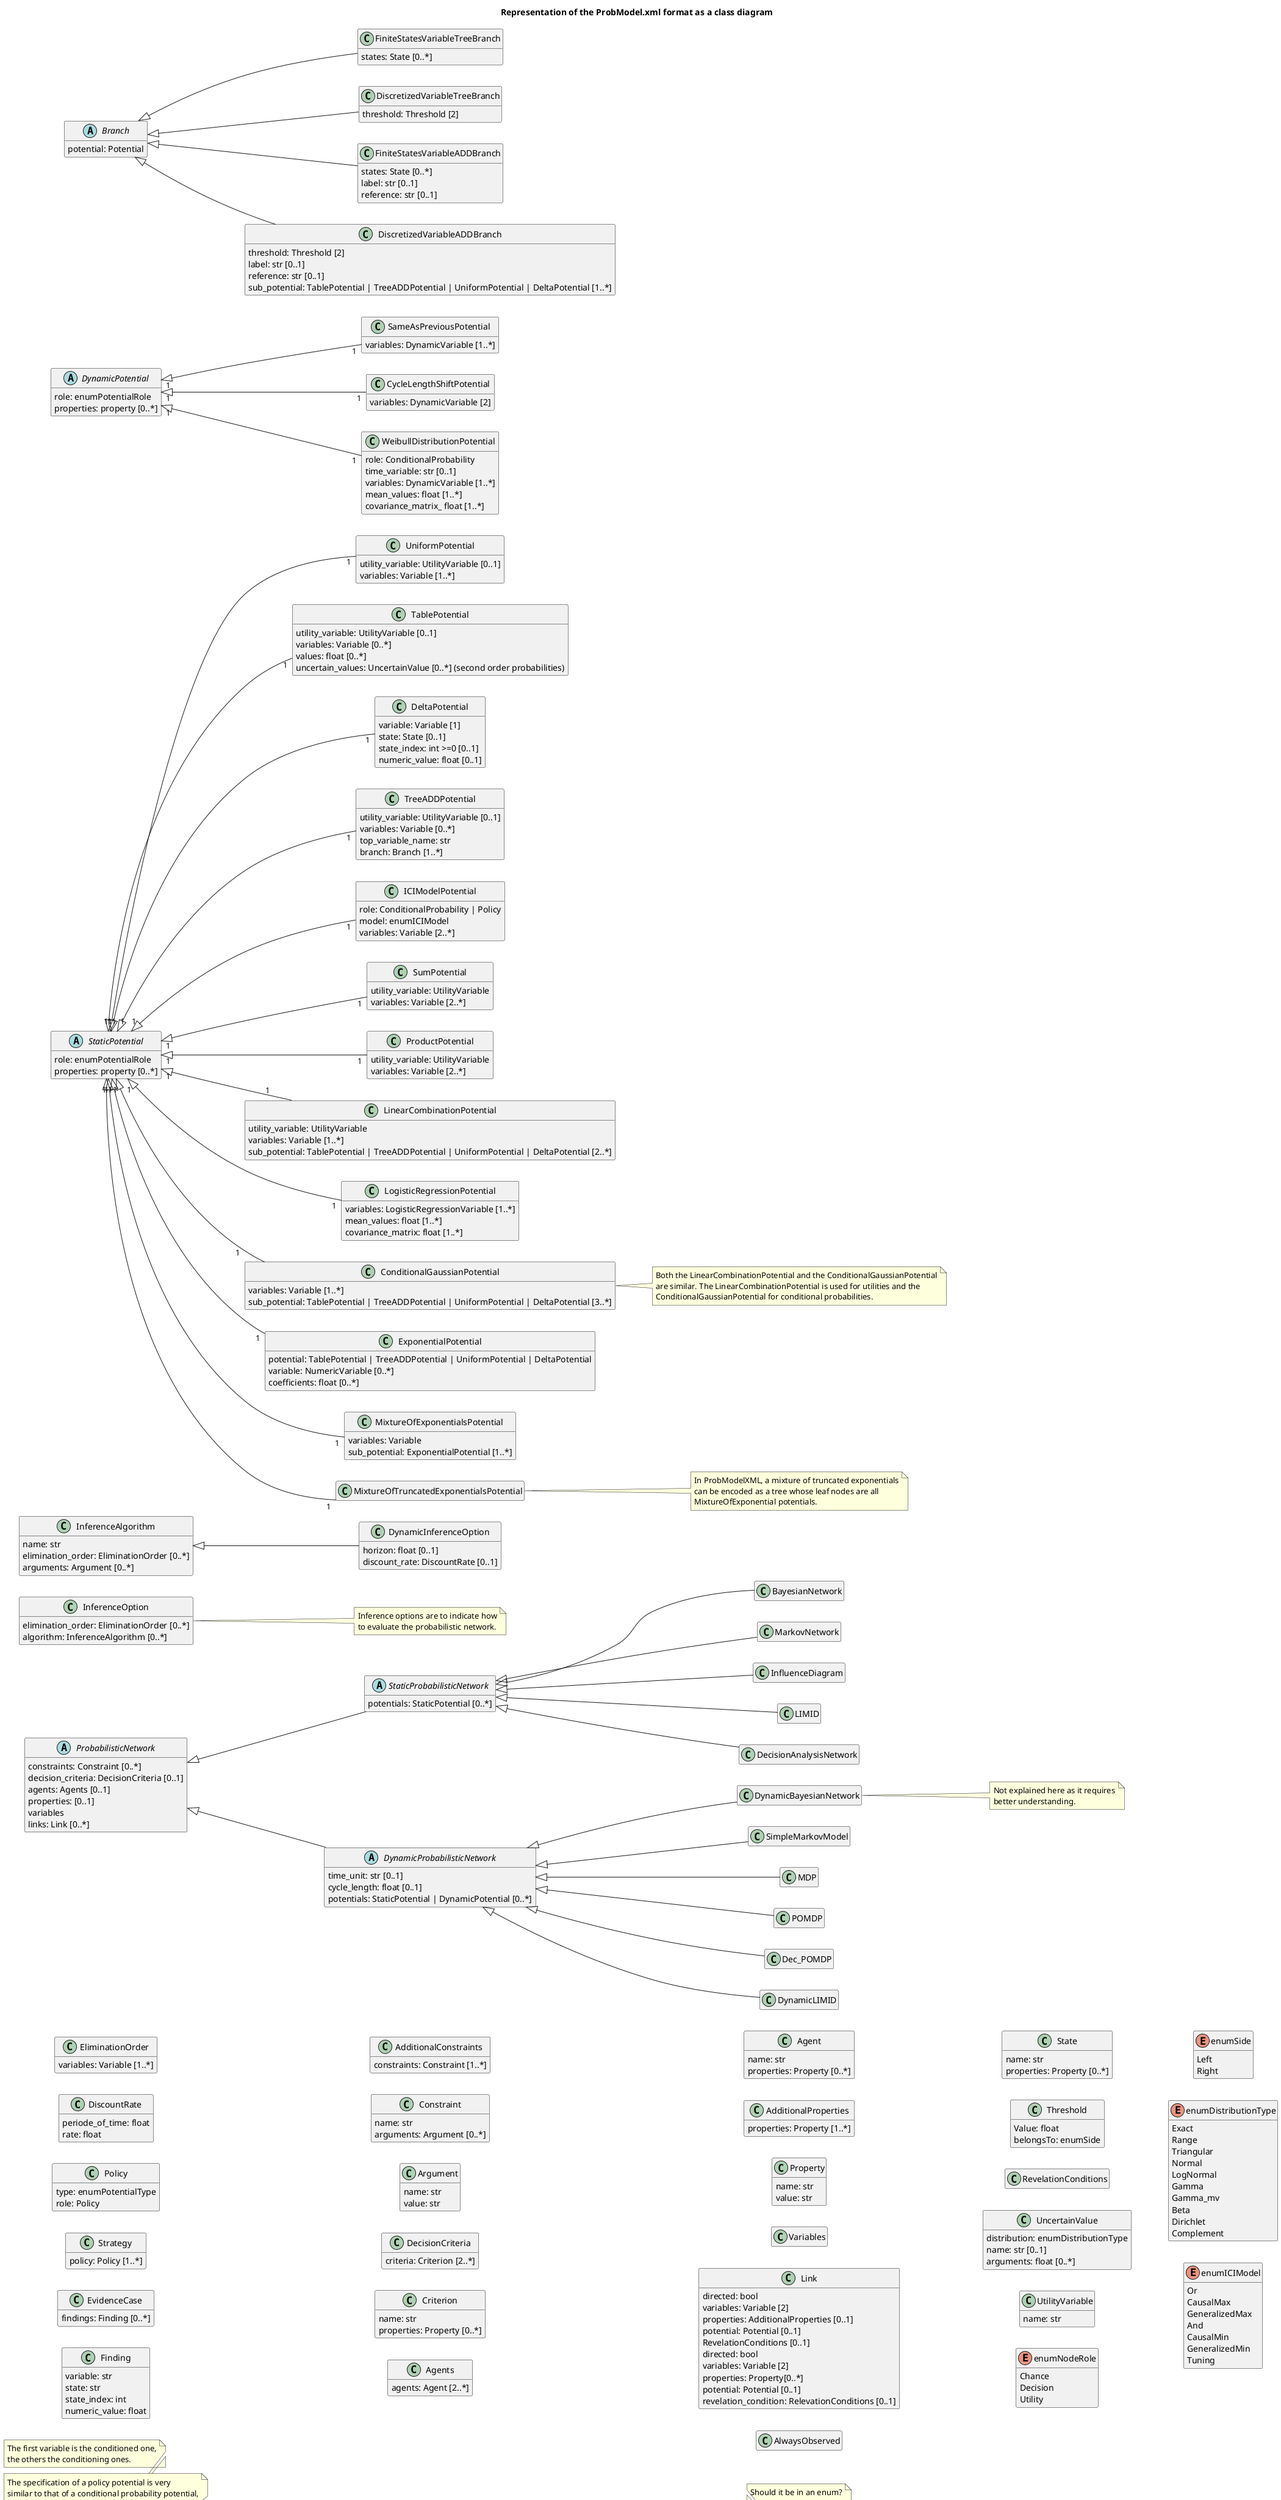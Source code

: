 @startuml Class Diagram: ProbModel.xml

hide empty members
left to right direction


title Representation of the ProbModel.xml format as a class diagram

footer
    Names used in the present diagram are similar and
    refer to the ones used in [[https://www.cisiad.uned.es/techreports/ProbModelXML.pdf ProbModelXML technical report]]
    but are not necessarily the same. Only parts of the
    format which seems to be of interest for DOT is kept.
end footer

class ProbabilisticModel {
    network: ProbabilisticNetwork [0..1]
    inference_options: InferenceOption [0..*]
    policies: Policy [0..*]
    evidences: EvidenceCase [0..*]
}
note right of ProbabilisticModel::policies
    Each policy is associated with a decision;
    it may be an optimal policy obtained by an
    algorithm or a sub-optimal policy imposed
    by the user.
end note

abstract class ProbabilisticNetwork {
    constraints: Constraint [0..*]
    decision_criteria: DecisionCriteria [0..1]
    agents: Agents [0..1]
    properties: [0..1]
    variables
    links: Link [0..*]
}

abstract class StaticProbabilisticNetwork {
    potentials: StaticPotential [0..*]
}
abstract class DynamicProbabilisticNetwork {
    time_unit: str [0..1]
    cycle_length: float [0..1]
    potentials: StaticPotential | DynamicPotential [0..*]
}


class BayesianNetwork
class MarkovNetwork
class InfluenceDiagram
class LIMID
class DecisionAnalysisNetwork
class DynamicBayesianNetwork
note right
    Not explained here as it requires
    better understanding.
end note
class SimpleMarkovModel
class MDP
class POMDP
class Dec_POMDP
class DynamicLIMID

class InferenceOption {
    elimination_order: EliminationOrder [0..*]
    algorithm: InferenceAlgorithm [0..*]
}
note right
    Inference options are to indicate how
    to evaluate the probabilistic network.
end note

class EliminationOrder {
    variables: Variable [1..*]
}

class InferenceAlgorithm {
    name: str
    elimination_order: EliminationOrder [0..*]
    arguments: Argument [0..*]
}

class DynamicInferenceOption {
    horizon: float [0..1]
    discount_rate: DiscountRate [0..1]
}

class DiscountRate {
    periode_of_time: float
    rate: float
}

class Policy {
    type: enumPotentialType
    role: Policy
}

class Strategy {
    policy: Policy [1..*]
}

class EvidenceCase {
    findings: Finding [0..*]
}

class Finding {
    variable: str
    state: str
    state_index: int
    numeric_value: float
}


class AdditionalConstraints {
    constraints: Constraint [1..*]
}

class Constraint {
    name: str
    arguments: Argument [0..*]
}

class Argument {
    name: str
    value: str
}

class DecisionCriteria {
    criteria: Criterion [2..*]
}

class Criterion {
    name: str
    properties: Property [0..*]
}

class Agents {
    agents: Agent [2..*]
}

class Agent {
    name: str
    properties: Property [0..*]
}

class AdditionalProperties {
    properties: Property [1..*]
}

class Property {
    name: str
    value: str
}

class Variables {
}


class Link {
    directed: bool
    variables: Variable [2]
    properties: AdditionalProperties [0..1]
    potential: Potential [0..1]
    RevelationConditions [0..1]
}


abstract class Variable {
    name: str
    role: enumNodeRole
    properties: Property [0..*]
    criterion: Criterion [0..1]
    agent: Agent [0..1]
    always_observed: AlwaysObserved [0..1]
}

abstract class DynamicVariable {
    time_slice: int >=0
}

class FiniteStatesVariable{
    states: State [2..*]
}

class NumericVariable {
    unit: str [0..1]
    precision: float
    thresholds: Threshold [2]
}
note right of NumericVariable::unit
    Should it be in an enum?
end note

class DiscretizedVariable {
    unit: str [0..1]
    precision: float
    thresholds: Threshold [3..*]
    states: State [2..*]
}
note right of DiscretizedVariable::unit
    Should it be in an enum?
end note

class AlwaysObserved {
}

class State {
    name: str
    properties: Property [0..*]
}

class Threshold {
    Value: float
    belongsTo: enumSide
}


class Link {
    directed: bool
    variables: Variable [2]
    properties: Property[0..*]
    potential: Potential [0..1]
    revelation_condition: RelevationConditions [0..1]
}

class RevelationConditions {
}


abstract class StaticPotential {
    role: enumPotentialRole
    properties: property [0..*]
}

abstract class DynamicPotential {
    role: enumPotentialRole
    properties: property [0..*]
}

class UncertainValue {
    distribution: enumDistributionType
    name: str [0..1]
    arguments: float [0..*]
}


class UniformPotential {
    utility_variable: UtilityVariable [0..1]
    variables: Variable [1..*]
}

class TablePotential {
    utility_variable: UtilityVariable [0..1]
    variables: Variable [0..*]
    values: float [0..*]
    {field} uncertain_values: UncertainValue [0..*] (second order probabilities)
}

class DeltaPotential {
    variable: Variable [1]
    state: State [0..1]
    state_index: int >=0 [0..1]
    numeric_value: float [0..1]
}

class TreeADDPotential {
    utility_variable: UtilityVariable [0..1]
    variables: Variable [0..*]
    top_variable_name: str
    branch: Branch [1..*]
}

abstract class Branch {
    potential: Potential
}

class FiniteStatesVariableTreeBranch {
    states: State [0..*]
}
class DiscretizedVariableTreeBranch {
    threshold: Threshold [2]
}

class FiniteStatesVariableADDBranch {
    states: State [0..*]
    label: str [0..1]
    reference: str [0..1]
}

class DiscretizedVariableADDBranch {
    threshold: Threshold [2]
    label: str [0..1]
    reference: str [0..1]
    sub_potential: TablePotential | TreeADDPotential | UniformPotential | DeltaPotential [1..*]
}

class ICIModelPotential {
    role: ConditionalProbability | Policy
    model: enumICIModel
    variables: Variable [2..*]
}

class SumPotential {
    utility_variable: UtilityVariable
    variables: Variable [2..*]
}

class ProductPotential {
    utility_variable: UtilityVariable
    variables: Variable [2..*]
}

class LinearCombinationPotential {
    utility_variable: UtilityVariable
    variables: Variable [1..*]
    sub_potential: TablePotential | TreeADDPotential | UniformPotential | DeltaPotential [2..*]
}

class LogisticRegressionPotential {
    variables: LogisticRegressionVariable [1..*]
    mean_values: float [1..*]
    covariance_matrix: float [1..*]
}


class ConditionalGaussianPotential {
    variables: Variable [1..*]
    sub_potential: TablePotential | TreeADDPotential | UniformPotential | DeltaPotential [3..*]
}
note right of ConditionalGaussianPotential
    Both the LinearCombinationPotential and the ConditionalGaussianPotential
    are similar. The LinearCombinationPotential is used for utilities and the
    ConditionalGaussianPotential for conditional probabilities.
end note

class ExponentialPotential {
    potential: TablePotential | TreeADDPotential | UniformPotential | DeltaPotential
    variable: NumericVariable [0..*]
    coefficients: float [0..*]
}

class MixtureOfExponentialsPotential {
    variables: Variable
    sub_potential: ExponentialPotential [1..*]
}

class MixtureOfTruncatedExponentialsPotential {
}
note right of MixtureOfTruncatedExponentialsPotential
    In ProbModelXML, a mixture of truncated exponentials
    can be encoded as a tree whose leaf nodes are all
    MixtureOfExponential potentials.
end note

class SameAsPreviousPotential {
    variables: DynamicVariable [1..*]
}

class CycleLengthShiftPotential {
    variables: DynamicVariable [2]
}

class WeibullDistributionPotential {
    role: ConditionalProbability
    time_variable: str [0..1]
    variables: DynamicVariable [1..*]
    mean_values: float [1..*]
    covariance_matrix_ float [1..*]
}


class UtilityVariable{
    name: str
}

class LogisticRegressionVariable {
    base: float
}

enum enumNodeRole {
    Chance
    Decision
    Utility
}

enum enumSide {
    Left
    Right
}

enum enumPotentialRole {
    JointProbability
    ConditionalProbability
    Utility
    Policy
    Restrictions
}
note right of enumPotentialRole::ConditionalProbability
    The first variable is the conditioned one,
    the others the conditioning ones.
end note
note right of enumPotentialRole::Policy
    The specification of a policy potential is very
    similar to that of a conditional probability potential,
    with the decision D playing the role of the
    conditioned variable.
end note

enum enumDistributionType {
    Exact
    Range
    Triangular
    Normal
    LogNormal
    Gamma
    Gamma_mv
    Beta
    Dirichlet
    Complement
}

enum enumICIModel {
    Or
    CausalMax
    GeneralizedMax
    And
    CausalMin
    GeneralizedMin
    Tuning
}


together {
    enum enumNodeRole
    enum enumSide
    enum enumPotentialRole
    enum enumDistributionType
    enum enumICIModel
}

ProbabilisticNetwork <|-- StaticProbabilisticNetwork
ProbabilisticNetwork <|-- DynamicProbabilisticNetwork

StaticProbabilisticNetwork <|-- BayesianNetwork
StaticProbabilisticNetwork <|-- MarkovNetwork
StaticProbabilisticNetwork <|-- InfluenceDiagram
StaticProbabilisticNetwork <|-- LIMID
StaticProbabilisticNetwork <|-- DecisionAnalysisNetwork

DynamicProbabilisticNetwork <|-- DynamicBayesianNetwork
DynamicProbabilisticNetwork <|-- SimpleMarkovModel
DynamicProbabilisticNetwork <|-- MDP
DynamicProbabilisticNetwork <|-- POMDP
DynamicProbabilisticNetwork <|-- Dec_POMDP
DynamicProbabilisticNetwork <|-- DynamicLIMID

InferenceAlgorithm <|-- DynamicInferenceOption


Variable <|-- DynamicVariable

Variable <|-- FiniteStatesVariable
Variable <|-- NumericVariable
Variable <|-- DiscretizedVariable

DynamicVariable <|-- FiniteStatesVariable
DynamicVariable <|-- NumericVariable
DynamicVariable <|-- DiscretizedVariable

StaticPotential "1" <|-- "1" UniformPotential
StaticPotential "1" <|-- "1" TablePotential
StaticPotential "1" <|-- "1" DeltaPotential
StaticPotential "1" <|-- "1" TreeADDPotential
StaticPotential "1" <|-- "1" ICIModelPotential
StaticPotential "1" <|-- "1" SumPotential
StaticPotential "1" <|-- "1" ProductPotential
StaticPotential "1" <|-- "1" LinearCombinationPotential
StaticPotential "1" <|-- "1" LogisticRegressionPotential
StaticPotential "1" <|-- "1" ConditionalGaussianPotential
StaticPotential "1" <|-- "1" ExponentialPotential
StaticPotential "1" <|-- "1" MixtureOfExponentialsPotential
StaticPotential "1" <|-- "1" MixtureOfTruncatedExponentialsPotential
DynamicPotential "1" <|-- "1" SameAsPreviousPotential
DynamicPotential "1" <|-- "1" CycleLengthShiftPotential
DynamicPotential "1" <|-- "1" WeibullDistributionPotential

Branch <|-- FiniteStatesVariableTreeBranch
Branch <|-- DiscretizedVariableTreeBranch
Branch <|-- FiniteStatesVariableADDBranch
Branch <|-- DiscretizedVariableADDBranch

Variable <|-- LogisticRegressionVariable


@enduml
